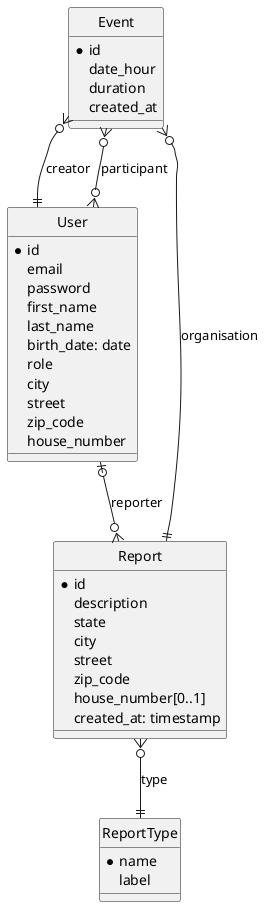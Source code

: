 @startuml
hide circle

entity User{
    * id
    email
    password
    first_name
    last_name
    birth_date: date
    role
    city
    street
    zip_code
    house_number
}

entity Report {
    * id
    description
    state
    city
    street
    zip_code
    house_number[0..1]
    created_at: timestamp
}

entity Event {
    * id
    date_hour
    duration
    created_at
}

entity ReportType {
    * name
    label
}

User |o--o{ Report : reporter
Report ||--o{ Event : organisation
User }o--o{ Event : participant
User ||-up-o{ Event : creator
Report }o--|| ReportType : type

@enduml
